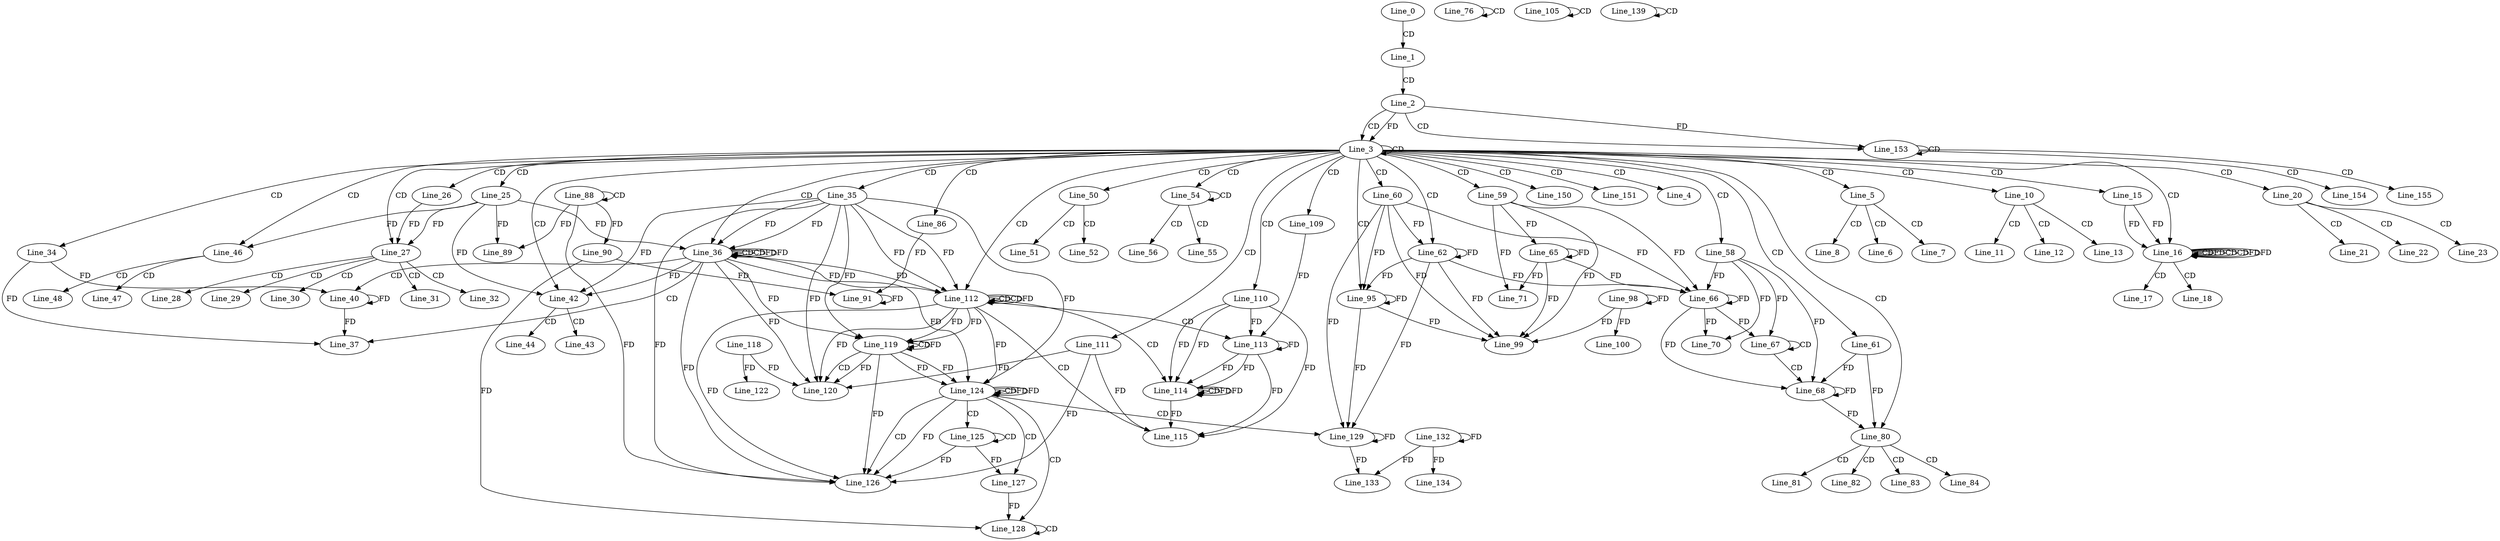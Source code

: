 digraph G {
  Line_0;
  Line_1;
  Line_2;
  Line_3;
  Line_3;
  Line_4;
  Line_5;
  Line_6;
  Line_7;
  Line_8;
  Line_10;
  Line_11;
  Line_12;
  Line_13;
  Line_15;
  Line_16;
  Line_16;
  Line_16;
  Line_16;
  Line_17;
  Line_18;
  Line_20;
  Line_21;
  Line_22;
  Line_23;
  Line_25;
  Line_26;
  Line_27;
  Line_27;
  Line_28;
  Line_29;
  Line_30;
  Line_31;
  Line_32;
  Line_34;
  Line_35;
  Line_36;
  Line_36;
  Line_36;
  Line_36;
  Line_37;
  Line_40;
  Line_42;
  Line_42;
  Line_43;
  Line_44;
  Line_46;
  Line_46;
  Line_47;
  Line_48;
  Line_50;
  Line_51;
  Line_52;
  Line_54;
  Line_54;
  Line_55;
  Line_56;
  Line_58;
  Line_59;
  Line_60;
  Line_61;
  Line_62;
  Line_65;
  Line_65;
  Line_66;
  Line_66;
  Line_67;
  Line_67;
  Line_68;
  Line_68;
  Line_70;
  Line_71;
  Line_76;
  Line_76;
  Line_80;
  Line_80;
  Line_81;
  Line_82;
  Line_83;
  Line_84;
  Line_86;
  Line_88;
  Line_88;
  Line_89;
  Line_89;
  Line_90;
  Line_91;
  Line_91;
  Line_90;
  Line_95;
  Line_98;
  Line_98;
  Line_99;
  Line_100;
  Line_105;
  Line_105;
  Line_109;
  Line_110;
  Line_111;
  Line_112;
  Line_112;
  Line_112;
  Line_113;
  Line_113;
  Line_114;
  Line_114;
  Line_115;
  Line_119;
  Line_119;
  Line_119;
  Line_120;
  Line_118;
  Line_120;
  Line_122;
  Line_124;
  Line_124;
  Line_124;
  Line_125;
  Line_125;
  Line_126;
  Line_126;
  Line_127;
  Line_127;
  Line_128;
  Line_128;
  Line_129;
  Line_132;
  Line_132;
  Line_133;
  Line_134;
  Line_139;
  Line_139;
  Line_150;
  Line_151;
  Line_153;
  Line_153;
  Line_154;
  Line_155;
  Line_0 -> Line_1 [ label="CD" ];
  Line_1 -> Line_2 [ label="CD" ];
  Line_2 -> Line_3 [ label="CD" ];
  Line_3 -> Line_3 [ label="CD" ];
  Line_2 -> Line_3 [ label="FD" ];
  Line_3 -> Line_4 [ label="CD" ];
  Line_3 -> Line_5 [ label="CD" ];
  Line_5 -> Line_6 [ label="CD" ];
  Line_5 -> Line_7 [ label="CD" ];
  Line_5 -> Line_8 [ label="CD" ];
  Line_3 -> Line_10 [ label="CD" ];
  Line_10 -> Line_11 [ label="CD" ];
  Line_10 -> Line_12 [ label="CD" ];
  Line_10 -> Line_13 [ label="CD" ];
  Line_3 -> Line_15 [ label="CD" ];
  Line_3 -> Line_16 [ label="CD" ];
  Line_16 -> Line_16 [ label="CD" ];
  Line_15 -> Line_16 [ label="FD" ];
  Line_16 -> Line_16 [ label="FD" ];
  Line_16 -> Line_16 [ label="CD" ];
  Line_16 -> Line_16 [ label="CD" ];
  Line_15 -> Line_16 [ label="FD" ];
  Line_16 -> Line_16 [ label="FD" ];
  Line_16 -> Line_16 [ label="FD" ];
  Line_16 -> Line_17 [ label="CD" ];
  Line_16 -> Line_18 [ label="CD" ];
  Line_3 -> Line_20 [ label="CD" ];
  Line_20 -> Line_21 [ label="CD" ];
  Line_20 -> Line_22 [ label="CD" ];
  Line_20 -> Line_23 [ label="CD" ];
  Line_3 -> Line_25 [ label="CD" ];
  Line_3 -> Line_26 [ label="CD" ];
  Line_3 -> Line_27 [ label="CD" ];
  Line_25 -> Line_27 [ label="FD" ];
  Line_26 -> Line_27 [ label="FD" ];
  Line_27 -> Line_28 [ label="CD" ];
  Line_27 -> Line_29 [ label="CD" ];
  Line_27 -> Line_30 [ label="CD" ];
  Line_27 -> Line_31 [ label="CD" ];
  Line_27 -> Line_32 [ label="CD" ];
  Line_3 -> Line_34 [ label="CD" ];
  Line_3 -> Line_35 [ label="CD" ];
  Line_3 -> Line_36 [ label="CD" ];
  Line_36 -> Line_36 [ label="CD" ];
  Line_35 -> Line_36 [ label="FD" ];
  Line_25 -> Line_36 [ label="FD" ];
  Line_36 -> Line_36 [ label="CD" ];
  Line_36 -> Line_36 [ label="FD" ];
  Line_35 -> Line_36 [ label="FD" ];
  Line_36 -> Line_37 [ label="CD" ];
  Line_34 -> Line_37 [ label="FD" ];
  Line_36 -> Line_40 [ label="CD" ];
  Line_40 -> Line_40 [ label="FD" ];
  Line_34 -> Line_40 [ label="FD" ];
  Line_3 -> Line_42 [ label="CD" ];
  Line_36 -> Line_42 [ label="FD" ];
  Line_35 -> Line_42 [ label="FD" ];
  Line_25 -> Line_42 [ label="FD" ];
  Line_42 -> Line_43 [ label="CD" ];
  Line_42 -> Line_44 [ label="CD" ];
  Line_3 -> Line_46 [ label="CD" ];
  Line_25 -> Line_46 [ label="FD" ];
  Line_46 -> Line_47 [ label="CD" ];
  Line_46 -> Line_48 [ label="CD" ];
  Line_3 -> Line_50 [ label="CD" ];
  Line_50 -> Line_51 [ label="CD" ];
  Line_50 -> Line_52 [ label="CD" ];
  Line_3 -> Line_54 [ label="CD" ];
  Line_54 -> Line_54 [ label="CD" ];
  Line_54 -> Line_55 [ label="CD" ];
  Line_54 -> Line_56 [ label="CD" ];
  Line_3 -> Line_58 [ label="CD" ];
  Line_3 -> Line_59 [ label="CD" ];
  Line_3 -> Line_60 [ label="CD" ];
  Line_3 -> Line_61 [ label="CD" ];
  Line_3 -> Line_62 [ label="CD" ];
  Line_60 -> Line_62 [ label="FD" ];
  Line_62 -> Line_62 [ label="FD" ];
  Line_59 -> Line_65 [ label="FD" ];
  Line_65 -> Line_65 [ label="FD" ];
  Line_58 -> Line_66 [ label="FD" ];
  Line_66 -> Line_66 [ label="FD" ];
  Line_59 -> Line_66 [ label="FD" ];
  Line_65 -> Line_66 [ label="FD" ];
  Line_60 -> Line_66 [ label="FD" ];
  Line_62 -> Line_66 [ label="FD" ];
  Line_67 -> Line_67 [ label="CD" ];
  Line_58 -> Line_67 [ label="FD" ];
  Line_66 -> Line_67 [ label="FD" ];
  Line_67 -> Line_68 [ label="CD" ];
  Line_68 -> Line_68 [ label="FD" ];
  Line_61 -> Line_68 [ label="FD" ];
  Line_58 -> Line_68 [ label="FD" ];
  Line_66 -> Line_68 [ label="FD" ];
  Line_58 -> Line_70 [ label="FD" ];
  Line_66 -> Line_70 [ label="FD" ];
  Line_59 -> Line_71 [ label="FD" ];
  Line_65 -> Line_71 [ label="FD" ];
  Line_76 -> Line_76 [ label="CD" ];
  Line_3 -> Line_80 [ label="CD" ];
  Line_68 -> Line_80 [ label="FD" ];
  Line_61 -> Line_80 [ label="FD" ];
  Line_80 -> Line_81 [ label="CD" ];
  Line_80 -> Line_82 [ label="CD" ];
  Line_80 -> Line_83 [ label="CD" ];
  Line_80 -> Line_84 [ label="CD" ];
  Line_3 -> Line_86 [ label="CD" ];
  Line_88 -> Line_88 [ label="CD" ];
  Line_88 -> Line_89 [ label="FD" ];
  Line_25 -> Line_89 [ label="FD" ];
  Line_88 -> Line_90 [ label="FD" ];
  Line_86 -> Line_91 [ label="FD" ];
  Line_91 -> Line_91 [ label="FD" ];
  Line_90 -> Line_91 [ label="FD" ];
  Line_3 -> Line_95 [ label="CD" ];
  Line_60 -> Line_95 [ label="FD" ];
  Line_62 -> Line_95 [ label="FD" ];
  Line_95 -> Line_95 [ label="FD" ];
  Line_98 -> Line_98 [ label="FD" ];
  Line_59 -> Line_99 [ label="FD" ];
  Line_65 -> Line_99 [ label="FD" ];
  Line_98 -> Line_99 [ label="FD" ];
  Line_60 -> Line_99 [ label="FD" ];
  Line_62 -> Line_99 [ label="FD" ];
  Line_95 -> Line_99 [ label="FD" ];
  Line_98 -> Line_100 [ label="FD" ];
  Line_105 -> Line_105 [ label="CD" ];
  Line_3 -> Line_109 [ label="CD" ];
  Line_3 -> Line_110 [ label="CD" ];
  Line_3 -> Line_111 [ label="CD" ];
  Line_3 -> Line_112 [ label="CD" ];
  Line_112 -> Line_112 [ label="CD" ];
  Line_36 -> Line_112 [ label="FD" ];
  Line_35 -> Line_112 [ label="FD" ];
  Line_112 -> Line_112 [ label="CD" ];
  Line_112 -> Line_112 [ label="FD" ];
  Line_36 -> Line_112 [ label="FD" ];
  Line_35 -> Line_112 [ label="FD" ];
  Line_112 -> Line_113 [ label="CD" ];
  Line_113 -> Line_113 [ label="FD" ];
  Line_110 -> Line_113 [ label="FD" ];
  Line_109 -> Line_113 [ label="FD" ];
  Line_112 -> Line_114 [ label="CD" ];
  Line_113 -> Line_114 [ label="FD" ];
  Line_110 -> Line_114 [ label="FD" ];
  Line_114 -> Line_114 [ label="CD" ];
  Line_113 -> Line_114 [ label="FD" ];
  Line_114 -> Line_114 [ label="FD" ];
  Line_110 -> Line_114 [ label="FD" ];
  Line_112 -> Line_115 [ label="CD" ];
  Line_111 -> Line_115 [ label="FD" ];
  Line_113 -> Line_115 [ label="FD" ];
  Line_114 -> Line_115 [ label="FD" ];
  Line_110 -> Line_115 [ label="FD" ];
  Line_112 -> Line_119 [ label="FD" ];
  Line_119 -> Line_119 [ label="CD" ];
  Line_119 -> Line_119 [ label="FD" ];
  Line_112 -> Line_119 [ label="FD" ];
  Line_36 -> Line_119 [ label="FD" ];
  Line_35 -> Line_119 [ label="FD" ];
  Line_119 -> Line_120 [ label="CD" ];
  Line_118 -> Line_120 [ label="FD" ];
  Line_111 -> Line_120 [ label="FD" ];
  Line_119 -> Line_120 [ label="FD" ];
  Line_112 -> Line_120 [ label="FD" ];
  Line_36 -> Line_120 [ label="FD" ];
  Line_35 -> Line_120 [ label="FD" ];
  Line_118 -> Line_122 [ label="FD" ];
  Line_119 -> Line_124 [ label="FD" ];
  Line_124 -> Line_124 [ label="CD" ];
  Line_124 -> Line_124 [ label="FD" ];
  Line_119 -> Line_124 [ label="FD" ];
  Line_112 -> Line_124 [ label="FD" ];
  Line_36 -> Line_124 [ label="FD" ];
  Line_35 -> Line_124 [ label="FD" ];
  Line_124 -> Line_125 [ label="CD" ];
  Line_125 -> Line_125 [ label="CD" ];
  Line_124 -> Line_126 [ label="CD" ];
  Line_125 -> Line_126 [ label="FD" ];
  Line_88 -> Line_126 [ label="FD" ];
  Line_111 -> Line_126 [ label="FD" ];
  Line_124 -> Line_126 [ label="FD" ];
  Line_119 -> Line_126 [ label="FD" ];
  Line_112 -> Line_126 [ label="FD" ];
  Line_36 -> Line_126 [ label="FD" ];
  Line_35 -> Line_126 [ label="FD" ];
  Line_124 -> Line_127 [ label="CD" ];
  Line_125 -> Line_127 [ label="FD" ];
  Line_124 -> Line_128 [ label="CD" ];
  Line_128 -> Line_128 [ label="CD" ];
  Line_127 -> Line_128 [ label="FD" ];
  Line_90 -> Line_128 [ label="FD" ];
  Line_124 -> Line_129 [ label="CD" ];
  Line_129 -> Line_129 [ label="FD" ];
  Line_60 -> Line_129 [ label="FD" ];
  Line_62 -> Line_129 [ label="FD" ];
  Line_95 -> Line_129 [ label="FD" ];
  Line_132 -> Line_132 [ label="FD" ];
  Line_132 -> Line_133 [ label="FD" ];
  Line_129 -> Line_133 [ label="FD" ];
  Line_132 -> Line_134 [ label="FD" ];
  Line_139 -> Line_139 [ label="CD" ];
  Line_3 -> Line_150 [ label="CD" ];
  Line_3 -> Line_151 [ label="CD" ];
  Line_2 -> Line_153 [ label="CD" ];
  Line_153 -> Line_153 [ label="CD" ];
  Line_2 -> Line_153 [ label="FD" ];
  Line_153 -> Line_154 [ label="CD" ];
  Line_153 -> Line_155 [ label="CD" ];
  Line_36 -> Line_36 [ label="FD" ];
  Line_40 -> Line_37 [ label="FD" ];
  Line_114 -> Line_114 [ label="FD" ];
  Line_124 -> Line_124 [ label="FD" ];
}
